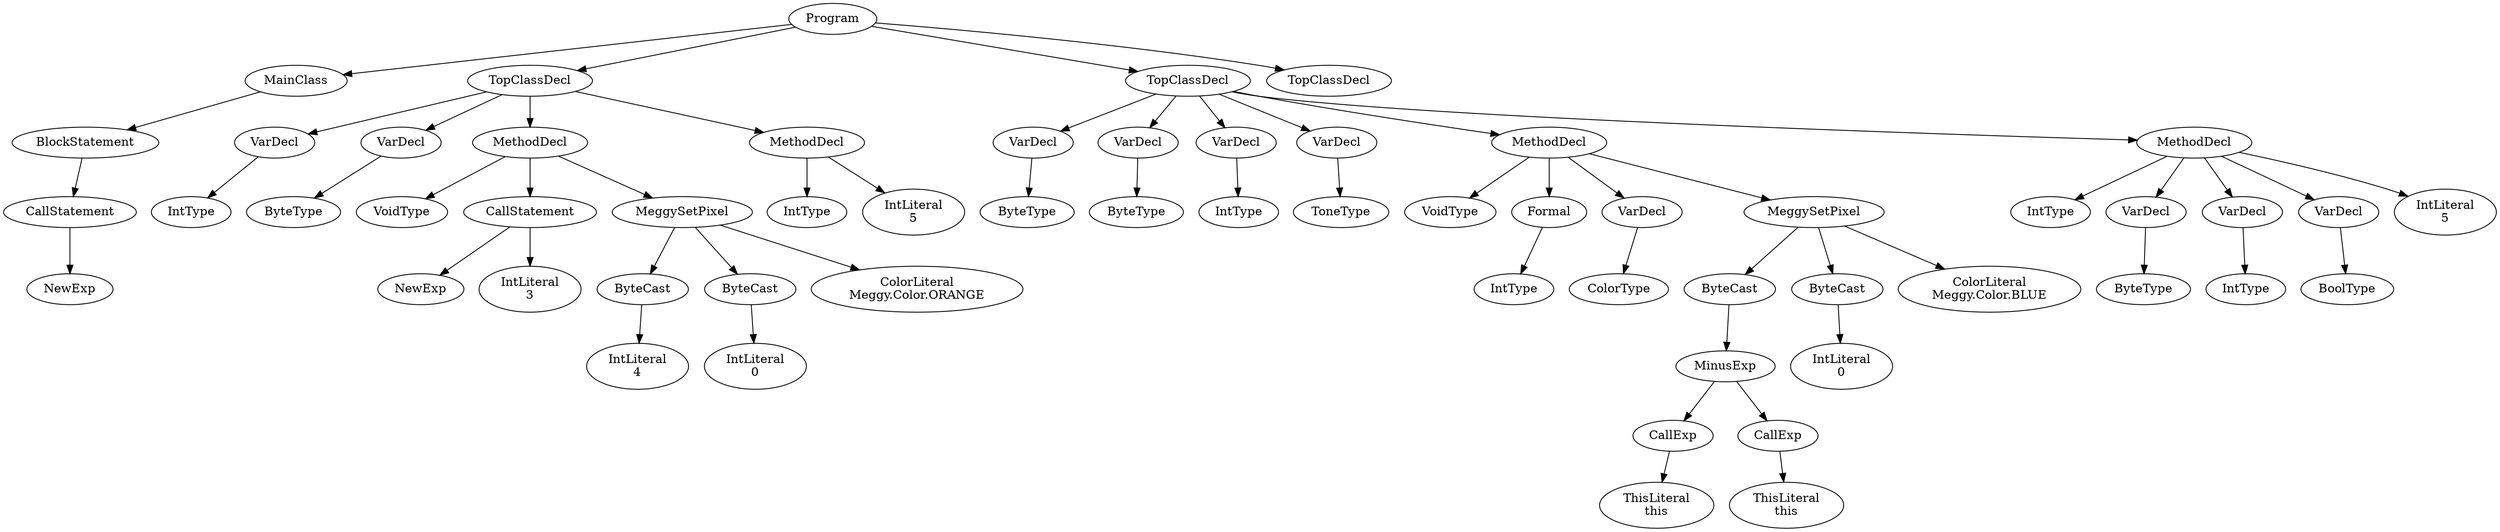 digraph ASTGraph {
0 [ label="Program" ];
1 [ label="MainClass" ];
0 -> 1
2 [ label="BlockStatement" ];
1 -> 2
3 [ label="CallStatement" ];
2 -> 3
4 [ label="NewExp" ];
3 -> 4
5 [ label="TopClassDecl" ];
0 -> 5
6 [ label="VarDecl" ];
5 -> 6
7 [ label="IntType" ];
6 -> 7
8 [ label="VarDecl" ];
5 -> 8
9 [ label="ByteType" ];
8 -> 9
10 [ label="MethodDecl" ];
5 -> 10
11 [ label="VoidType" ];
10 -> 11
12 [ label="CallStatement" ];
10 -> 12
13 [ label="NewExp" ];
12 -> 13
14 [ label="IntLiteral\n3" ];
12 -> 14
15 [ label="MeggySetPixel" ];
10 -> 15
16 [ label="ByteCast" ];
15 -> 16
17 [ label="IntLiteral\n4" ];
16 -> 17
18 [ label="ByteCast" ];
15 -> 18
19 [ label="IntLiteral\n0" ];
18 -> 19
20 [ label="ColorLiteral\nMeggy.Color.ORANGE" ];
15 -> 20
21 [ label="MethodDecl" ];
5 -> 21
22 [ label="IntType" ];
21 -> 22
23 [ label="IntLiteral\n5" ];
21 -> 23
24 [ label="TopClassDecl" ];
0 -> 24
25 [ label="VarDecl" ];
24 -> 25
26 [ label="ByteType" ];
25 -> 26
27 [ label="VarDecl" ];
24 -> 27
28 [ label="ByteType" ];
27 -> 28
29 [ label="VarDecl" ];
24 -> 29
30 [ label="IntType" ];
29 -> 30
31 [ label="VarDecl" ];
24 -> 31
32 [ label="ToneType" ];
31 -> 32
33 [ label="MethodDecl" ];
24 -> 33
34 [ label="VoidType" ];
33 -> 34
35 [ label="Formal" ];
33 -> 35
36 [ label="IntType" ];
35 -> 36
37 [ label="VarDecl" ];
33 -> 37
38 [ label="ColorType" ];
37 -> 38
39 [ label="MeggySetPixel" ];
33 -> 39
40 [ label="ByteCast" ];
39 -> 40
41 [ label="MinusExp" ];
40 -> 41
42 [ label="CallExp" ];
41 -> 42
43 [ label="ThisLiteral\nthis" ];
42 -> 43
44 [ label="CallExp" ];
41 -> 44
45 [ label="ThisLiteral\nthis" ];
44 -> 45
46 [ label="ByteCast" ];
39 -> 46
47 [ label="IntLiteral\n0" ];
46 -> 47
48 [ label="ColorLiteral\nMeggy.Color.BLUE" ];
39 -> 48
49 [ label="MethodDecl" ];
24 -> 49
50 [ label="IntType" ];
49 -> 50
51 [ label="VarDecl" ];
49 -> 51
52 [ label="ByteType" ];
51 -> 52
53 [ label="VarDecl" ];
49 -> 53
54 [ label="IntType" ];
53 -> 54
55 [ label="VarDecl" ];
49 -> 55
56 [ label="BoolType" ];
55 -> 56
57 [ label="IntLiteral\n5" ];
49 -> 57
58 [ label="TopClassDecl" ];
0 -> 58
}
